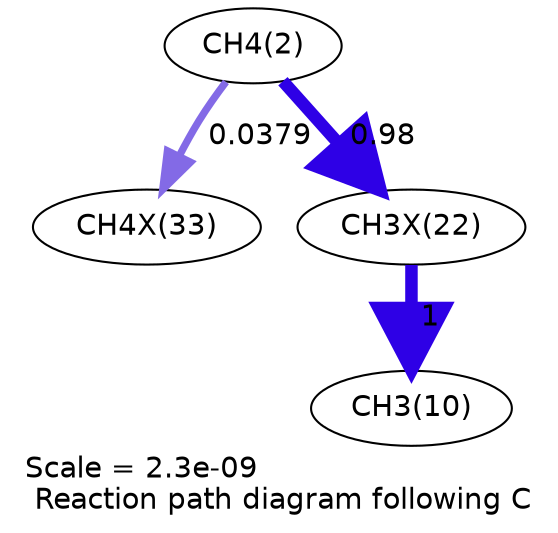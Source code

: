 digraph reaction_paths {
center=1;
s4 -> s51[fontname="Helvetica", penwidth=3.53, arrowsize=1.76, color="0.7, 0.538, 0.9"
, label=" 0.0379"];
s4 -> s46[fontname="Helvetica", penwidth=5.98, arrowsize=2.99, color="0.7, 1.48, 0.9"
, label=" 0.98"];
s46 -> s12[fontname="Helvetica", penwidth=6, arrowsize=3, color="0.7, 1.5, 0.9"
, label=" 1"];
s4 [ fontname="Helvetica", label="CH4(2)"];
s12 [ fontname="Helvetica", label="CH3(10)"];
s46 [ fontname="Helvetica", label="CH3X(22)"];
s51 [ fontname="Helvetica", label="CH4X(33)"];
 label = "Scale = 2.3e-09\l Reaction path diagram following C";
 fontname = "Helvetica";
}
